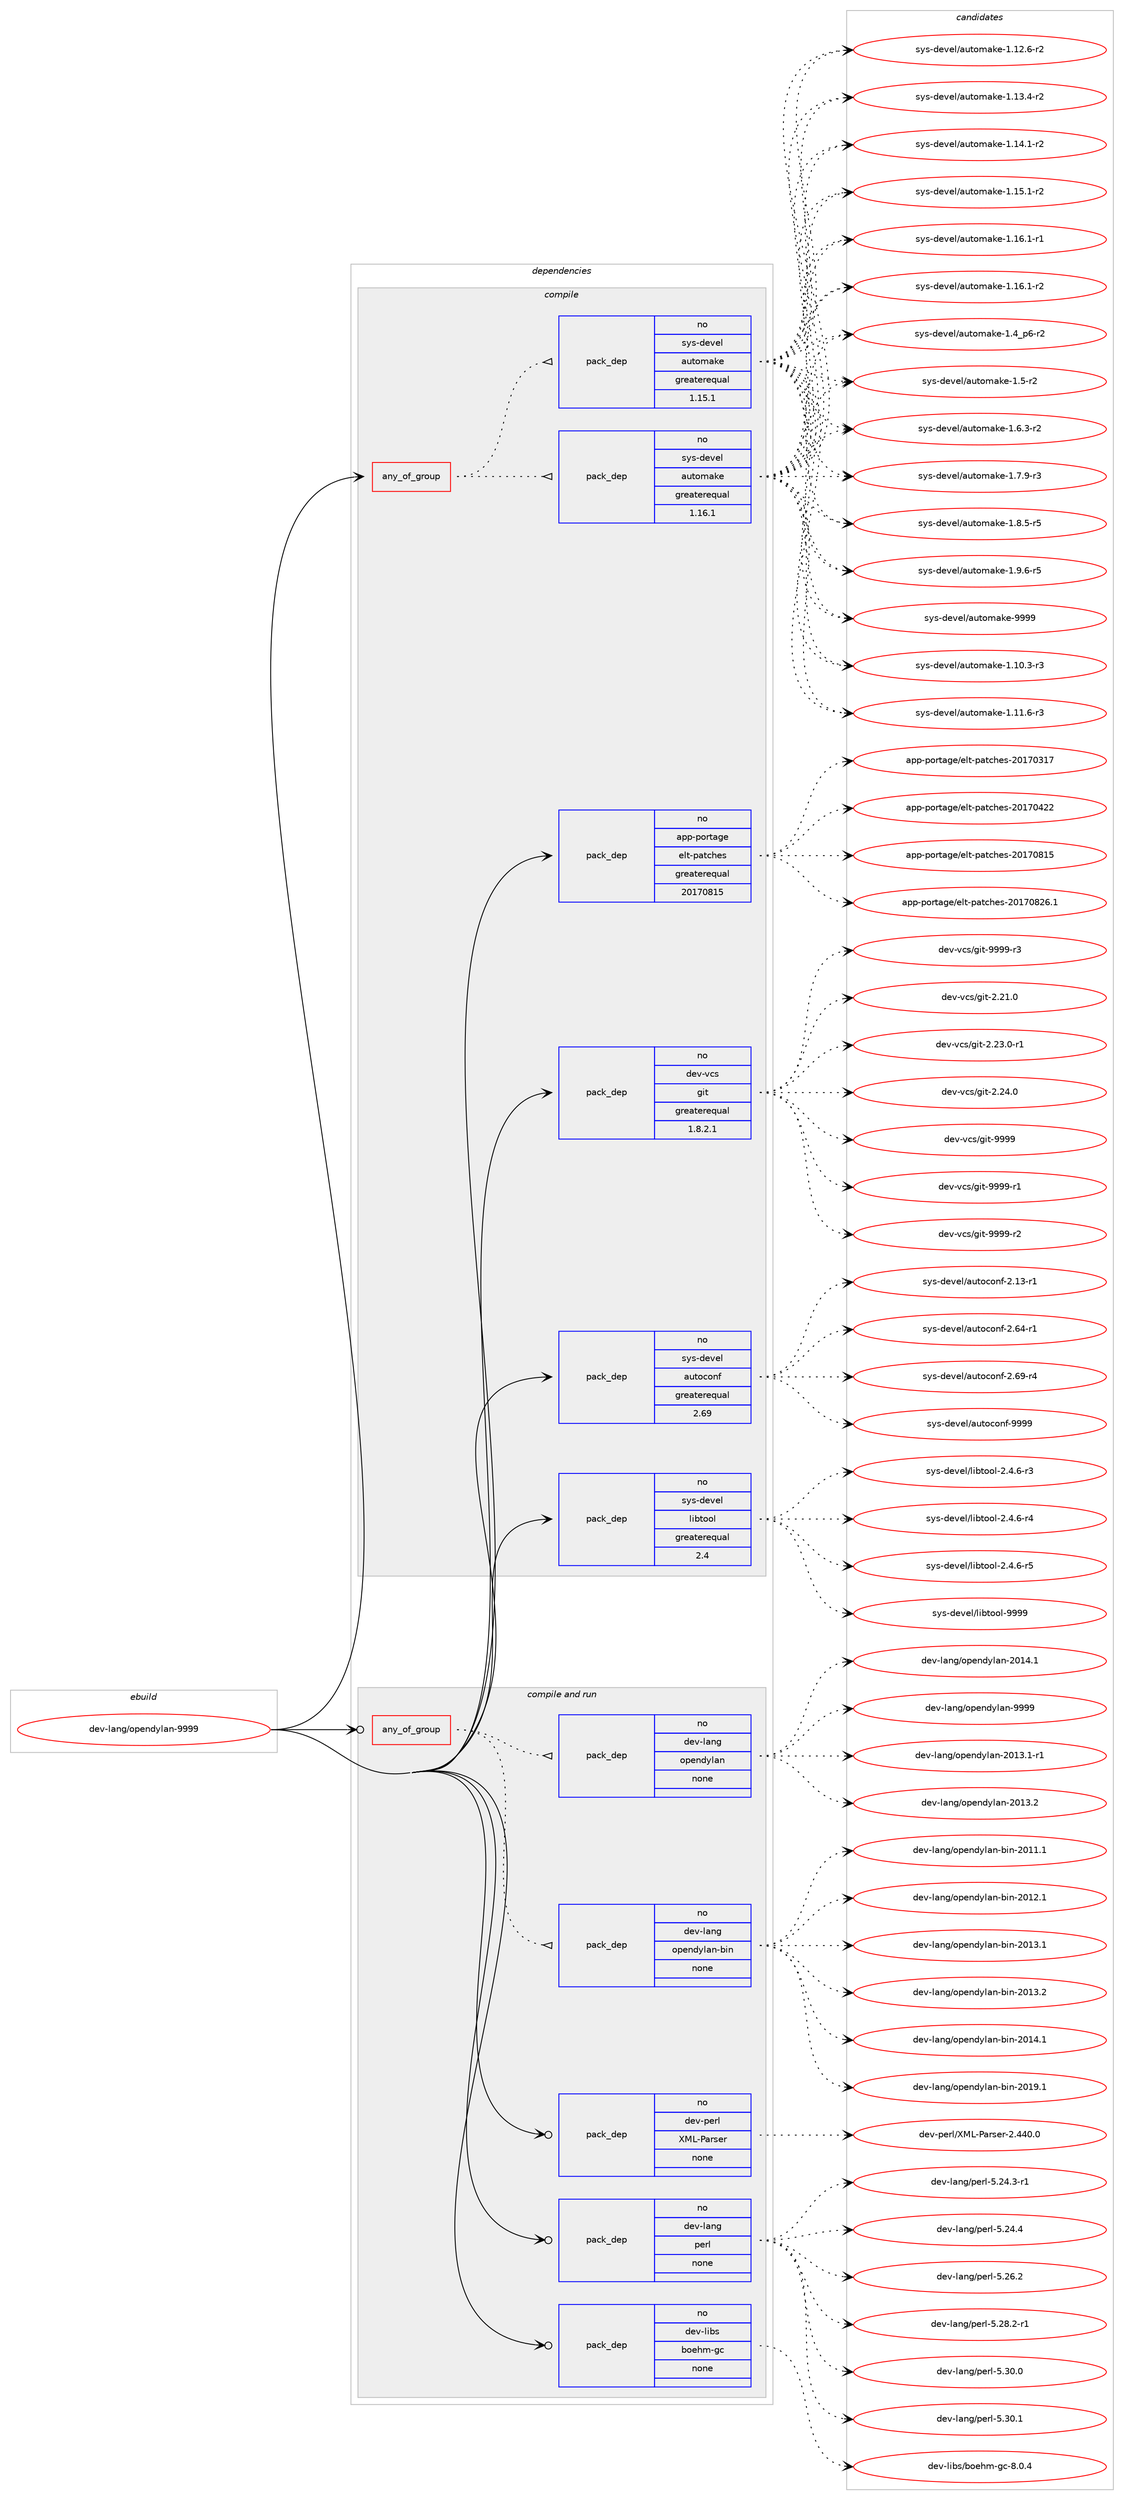 digraph prolog {

# *************
# Graph options
# *************

newrank=true;
concentrate=true;
compound=true;
graph [rankdir=LR,fontname=Helvetica,fontsize=10,ranksep=1.5];#, ranksep=2.5, nodesep=0.2];
edge  [arrowhead=vee];
node  [fontname=Helvetica,fontsize=10];

# **********
# The ebuild
# **********

subgraph cluster_leftcol {
color=gray;
rank=same;
label=<<i>ebuild</i>>;
id [label="dev-lang/opendylan-9999", color=red, width=4, href="../dev-lang/opendylan-9999.svg"];
}

# ****************
# The dependencies
# ****************

subgraph cluster_midcol {
color=gray;
label=<<i>dependencies</i>>;
subgraph cluster_compile {
fillcolor="#eeeeee";
style=filled;
label=<<i>compile</i>>;
subgraph any10890 {
dependency559257 [label=<<TABLE BORDER="0" CELLBORDER="1" CELLSPACING="0" CELLPADDING="4"><TR><TD CELLPADDING="10">any_of_group</TD></TR></TABLE>>, shape=none, color=red];subgraph pack417991 {
dependency559258 [label=<<TABLE BORDER="0" CELLBORDER="1" CELLSPACING="0" CELLPADDING="4" WIDTH="220"><TR><TD ROWSPAN="6" CELLPADDING="30">pack_dep</TD></TR><TR><TD WIDTH="110">no</TD></TR><TR><TD>sys-devel</TD></TR><TR><TD>automake</TD></TR><TR><TD>greaterequal</TD></TR><TR><TD>1.16.1</TD></TR></TABLE>>, shape=none, color=blue];
}
dependency559257:e -> dependency559258:w [weight=20,style="dotted",arrowhead="oinv"];
subgraph pack417992 {
dependency559259 [label=<<TABLE BORDER="0" CELLBORDER="1" CELLSPACING="0" CELLPADDING="4" WIDTH="220"><TR><TD ROWSPAN="6" CELLPADDING="30">pack_dep</TD></TR><TR><TD WIDTH="110">no</TD></TR><TR><TD>sys-devel</TD></TR><TR><TD>automake</TD></TR><TR><TD>greaterequal</TD></TR><TR><TD>1.15.1</TD></TR></TABLE>>, shape=none, color=blue];
}
dependency559257:e -> dependency559259:w [weight=20,style="dotted",arrowhead="oinv"];
}
id:e -> dependency559257:w [weight=20,style="solid",arrowhead="vee"];
subgraph pack417993 {
dependency559260 [label=<<TABLE BORDER="0" CELLBORDER="1" CELLSPACING="0" CELLPADDING="4" WIDTH="220"><TR><TD ROWSPAN="6" CELLPADDING="30">pack_dep</TD></TR><TR><TD WIDTH="110">no</TD></TR><TR><TD>app-portage</TD></TR><TR><TD>elt-patches</TD></TR><TR><TD>greaterequal</TD></TR><TR><TD>20170815</TD></TR></TABLE>>, shape=none, color=blue];
}
id:e -> dependency559260:w [weight=20,style="solid",arrowhead="vee"];
subgraph pack417994 {
dependency559261 [label=<<TABLE BORDER="0" CELLBORDER="1" CELLSPACING="0" CELLPADDING="4" WIDTH="220"><TR><TD ROWSPAN="6" CELLPADDING="30">pack_dep</TD></TR><TR><TD WIDTH="110">no</TD></TR><TR><TD>dev-vcs</TD></TR><TR><TD>git</TD></TR><TR><TD>greaterequal</TD></TR><TR><TD>1.8.2.1</TD></TR></TABLE>>, shape=none, color=blue];
}
id:e -> dependency559261:w [weight=20,style="solid",arrowhead="vee"];
subgraph pack417995 {
dependency559262 [label=<<TABLE BORDER="0" CELLBORDER="1" CELLSPACING="0" CELLPADDING="4" WIDTH="220"><TR><TD ROWSPAN="6" CELLPADDING="30">pack_dep</TD></TR><TR><TD WIDTH="110">no</TD></TR><TR><TD>sys-devel</TD></TR><TR><TD>autoconf</TD></TR><TR><TD>greaterequal</TD></TR><TR><TD>2.69</TD></TR></TABLE>>, shape=none, color=blue];
}
id:e -> dependency559262:w [weight=20,style="solid",arrowhead="vee"];
subgraph pack417996 {
dependency559263 [label=<<TABLE BORDER="0" CELLBORDER="1" CELLSPACING="0" CELLPADDING="4" WIDTH="220"><TR><TD ROWSPAN="6" CELLPADDING="30">pack_dep</TD></TR><TR><TD WIDTH="110">no</TD></TR><TR><TD>sys-devel</TD></TR><TR><TD>libtool</TD></TR><TR><TD>greaterequal</TD></TR><TR><TD>2.4</TD></TR></TABLE>>, shape=none, color=blue];
}
id:e -> dependency559263:w [weight=20,style="solid",arrowhead="vee"];
}
subgraph cluster_compileandrun {
fillcolor="#eeeeee";
style=filled;
label=<<i>compile and run</i>>;
subgraph any10891 {
dependency559264 [label=<<TABLE BORDER="0" CELLBORDER="1" CELLSPACING="0" CELLPADDING="4"><TR><TD CELLPADDING="10">any_of_group</TD></TR></TABLE>>, shape=none, color=red];subgraph pack417997 {
dependency559265 [label=<<TABLE BORDER="0" CELLBORDER="1" CELLSPACING="0" CELLPADDING="4" WIDTH="220"><TR><TD ROWSPAN="6" CELLPADDING="30">pack_dep</TD></TR><TR><TD WIDTH="110">no</TD></TR><TR><TD>dev-lang</TD></TR><TR><TD>opendylan-bin</TD></TR><TR><TD>none</TD></TR><TR><TD></TD></TR></TABLE>>, shape=none, color=blue];
}
dependency559264:e -> dependency559265:w [weight=20,style="dotted",arrowhead="oinv"];
subgraph pack417998 {
dependency559266 [label=<<TABLE BORDER="0" CELLBORDER="1" CELLSPACING="0" CELLPADDING="4" WIDTH="220"><TR><TD ROWSPAN="6" CELLPADDING="30">pack_dep</TD></TR><TR><TD WIDTH="110">no</TD></TR><TR><TD>dev-lang</TD></TR><TR><TD>opendylan</TD></TR><TR><TD>none</TD></TR><TR><TD></TD></TR></TABLE>>, shape=none, color=blue];
}
dependency559264:e -> dependency559266:w [weight=20,style="dotted",arrowhead="oinv"];
}
id:e -> dependency559264:w [weight=20,style="solid",arrowhead="odotvee"];
subgraph pack417999 {
dependency559267 [label=<<TABLE BORDER="0" CELLBORDER="1" CELLSPACING="0" CELLPADDING="4" WIDTH="220"><TR><TD ROWSPAN="6" CELLPADDING="30">pack_dep</TD></TR><TR><TD WIDTH="110">no</TD></TR><TR><TD>dev-lang</TD></TR><TR><TD>perl</TD></TR><TR><TD>none</TD></TR><TR><TD></TD></TR></TABLE>>, shape=none, color=blue];
}
id:e -> dependency559267:w [weight=20,style="solid",arrowhead="odotvee"];
subgraph pack418000 {
dependency559268 [label=<<TABLE BORDER="0" CELLBORDER="1" CELLSPACING="0" CELLPADDING="4" WIDTH="220"><TR><TD ROWSPAN="6" CELLPADDING="30">pack_dep</TD></TR><TR><TD WIDTH="110">no</TD></TR><TR><TD>dev-libs</TD></TR><TR><TD>boehm-gc</TD></TR><TR><TD>none</TD></TR><TR><TD></TD></TR></TABLE>>, shape=none, color=blue];
}
id:e -> dependency559268:w [weight=20,style="solid",arrowhead="odotvee"];
subgraph pack418001 {
dependency559269 [label=<<TABLE BORDER="0" CELLBORDER="1" CELLSPACING="0" CELLPADDING="4" WIDTH="220"><TR><TD ROWSPAN="6" CELLPADDING="30">pack_dep</TD></TR><TR><TD WIDTH="110">no</TD></TR><TR><TD>dev-perl</TD></TR><TR><TD>XML-Parser</TD></TR><TR><TD>none</TD></TR><TR><TD></TD></TR></TABLE>>, shape=none, color=blue];
}
id:e -> dependency559269:w [weight=20,style="solid",arrowhead="odotvee"];
}
subgraph cluster_run {
fillcolor="#eeeeee";
style=filled;
label=<<i>run</i>>;
}
}

# **************
# The candidates
# **************

subgraph cluster_choices {
rank=same;
color=gray;
label=<<i>candidates</i>>;

subgraph choice417991 {
color=black;
nodesep=1;
choice11512111545100101118101108479711711611110997107101454946494846514511451 [label="sys-devel/automake-1.10.3-r3", color=red, width=4,href="../sys-devel/automake-1.10.3-r3.svg"];
choice11512111545100101118101108479711711611110997107101454946494946544511451 [label="sys-devel/automake-1.11.6-r3", color=red, width=4,href="../sys-devel/automake-1.11.6-r3.svg"];
choice11512111545100101118101108479711711611110997107101454946495046544511450 [label="sys-devel/automake-1.12.6-r2", color=red, width=4,href="../sys-devel/automake-1.12.6-r2.svg"];
choice11512111545100101118101108479711711611110997107101454946495146524511450 [label="sys-devel/automake-1.13.4-r2", color=red, width=4,href="../sys-devel/automake-1.13.4-r2.svg"];
choice11512111545100101118101108479711711611110997107101454946495246494511450 [label="sys-devel/automake-1.14.1-r2", color=red, width=4,href="../sys-devel/automake-1.14.1-r2.svg"];
choice11512111545100101118101108479711711611110997107101454946495346494511450 [label="sys-devel/automake-1.15.1-r2", color=red, width=4,href="../sys-devel/automake-1.15.1-r2.svg"];
choice11512111545100101118101108479711711611110997107101454946495446494511449 [label="sys-devel/automake-1.16.1-r1", color=red, width=4,href="../sys-devel/automake-1.16.1-r1.svg"];
choice11512111545100101118101108479711711611110997107101454946495446494511450 [label="sys-devel/automake-1.16.1-r2", color=red, width=4,href="../sys-devel/automake-1.16.1-r2.svg"];
choice115121115451001011181011084797117116111109971071014549465295112544511450 [label="sys-devel/automake-1.4_p6-r2", color=red, width=4,href="../sys-devel/automake-1.4_p6-r2.svg"];
choice11512111545100101118101108479711711611110997107101454946534511450 [label="sys-devel/automake-1.5-r2", color=red, width=4,href="../sys-devel/automake-1.5-r2.svg"];
choice115121115451001011181011084797117116111109971071014549465446514511450 [label="sys-devel/automake-1.6.3-r2", color=red, width=4,href="../sys-devel/automake-1.6.3-r2.svg"];
choice115121115451001011181011084797117116111109971071014549465546574511451 [label="sys-devel/automake-1.7.9-r3", color=red, width=4,href="../sys-devel/automake-1.7.9-r3.svg"];
choice115121115451001011181011084797117116111109971071014549465646534511453 [label="sys-devel/automake-1.8.5-r5", color=red, width=4,href="../sys-devel/automake-1.8.5-r5.svg"];
choice115121115451001011181011084797117116111109971071014549465746544511453 [label="sys-devel/automake-1.9.6-r5", color=red, width=4,href="../sys-devel/automake-1.9.6-r5.svg"];
choice115121115451001011181011084797117116111109971071014557575757 [label="sys-devel/automake-9999", color=red, width=4,href="../sys-devel/automake-9999.svg"];
dependency559258:e -> choice11512111545100101118101108479711711611110997107101454946494846514511451:w [style=dotted,weight="100"];
dependency559258:e -> choice11512111545100101118101108479711711611110997107101454946494946544511451:w [style=dotted,weight="100"];
dependency559258:e -> choice11512111545100101118101108479711711611110997107101454946495046544511450:w [style=dotted,weight="100"];
dependency559258:e -> choice11512111545100101118101108479711711611110997107101454946495146524511450:w [style=dotted,weight="100"];
dependency559258:e -> choice11512111545100101118101108479711711611110997107101454946495246494511450:w [style=dotted,weight="100"];
dependency559258:e -> choice11512111545100101118101108479711711611110997107101454946495346494511450:w [style=dotted,weight="100"];
dependency559258:e -> choice11512111545100101118101108479711711611110997107101454946495446494511449:w [style=dotted,weight="100"];
dependency559258:e -> choice11512111545100101118101108479711711611110997107101454946495446494511450:w [style=dotted,weight="100"];
dependency559258:e -> choice115121115451001011181011084797117116111109971071014549465295112544511450:w [style=dotted,weight="100"];
dependency559258:e -> choice11512111545100101118101108479711711611110997107101454946534511450:w [style=dotted,weight="100"];
dependency559258:e -> choice115121115451001011181011084797117116111109971071014549465446514511450:w [style=dotted,weight="100"];
dependency559258:e -> choice115121115451001011181011084797117116111109971071014549465546574511451:w [style=dotted,weight="100"];
dependency559258:e -> choice115121115451001011181011084797117116111109971071014549465646534511453:w [style=dotted,weight="100"];
dependency559258:e -> choice115121115451001011181011084797117116111109971071014549465746544511453:w [style=dotted,weight="100"];
dependency559258:e -> choice115121115451001011181011084797117116111109971071014557575757:w [style=dotted,weight="100"];
}
subgraph choice417992 {
color=black;
nodesep=1;
choice11512111545100101118101108479711711611110997107101454946494846514511451 [label="sys-devel/automake-1.10.3-r3", color=red, width=4,href="../sys-devel/automake-1.10.3-r3.svg"];
choice11512111545100101118101108479711711611110997107101454946494946544511451 [label="sys-devel/automake-1.11.6-r3", color=red, width=4,href="../sys-devel/automake-1.11.6-r3.svg"];
choice11512111545100101118101108479711711611110997107101454946495046544511450 [label="sys-devel/automake-1.12.6-r2", color=red, width=4,href="../sys-devel/automake-1.12.6-r2.svg"];
choice11512111545100101118101108479711711611110997107101454946495146524511450 [label="sys-devel/automake-1.13.4-r2", color=red, width=4,href="../sys-devel/automake-1.13.4-r2.svg"];
choice11512111545100101118101108479711711611110997107101454946495246494511450 [label="sys-devel/automake-1.14.1-r2", color=red, width=4,href="../sys-devel/automake-1.14.1-r2.svg"];
choice11512111545100101118101108479711711611110997107101454946495346494511450 [label="sys-devel/automake-1.15.1-r2", color=red, width=4,href="../sys-devel/automake-1.15.1-r2.svg"];
choice11512111545100101118101108479711711611110997107101454946495446494511449 [label="sys-devel/automake-1.16.1-r1", color=red, width=4,href="../sys-devel/automake-1.16.1-r1.svg"];
choice11512111545100101118101108479711711611110997107101454946495446494511450 [label="sys-devel/automake-1.16.1-r2", color=red, width=4,href="../sys-devel/automake-1.16.1-r2.svg"];
choice115121115451001011181011084797117116111109971071014549465295112544511450 [label="sys-devel/automake-1.4_p6-r2", color=red, width=4,href="../sys-devel/automake-1.4_p6-r2.svg"];
choice11512111545100101118101108479711711611110997107101454946534511450 [label="sys-devel/automake-1.5-r2", color=red, width=4,href="../sys-devel/automake-1.5-r2.svg"];
choice115121115451001011181011084797117116111109971071014549465446514511450 [label="sys-devel/automake-1.6.3-r2", color=red, width=4,href="../sys-devel/automake-1.6.3-r2.svg"];
choice115121115451001011181011084797117116111109971071014549465546574511451 [label="sys-devel/automake-1.7.9-r3", color=red, width=4,href="../sys-devel/automake-1.7.9-r3.svg"];
choice115121115451001011181011084797117116111109971071014549465646534511453 [label="sys-devel/automake-1.8.5-r5", color=red, width=4,href="../sys-devel/automake-1.8.5-r5.svg"];
choice115121115451001011181011084797117116111109971071014549465746544511453 [label="sys-devel/automake-1.9.6-r5", color=red, width=4,href="../sys-devel/automake-1.9.6-r5.svg"];
choice115121115451001011181011084797117116111109971071014557575757 [label="sys-devel/automake-9999", color=red, width=4,href="../sys-devel/automake-9999.svg"];
dependency559259:e -> choice11512111545100101118101108479711711611110997107101454946494846514511451:w [style=dotted,weight="100"];
dependency559259:e -> choice11512111545100101118101108479711711611110997107101454946494946544511451:w [style=dotted,weight="100"];
dependency559259:e -> choice11512111545100101118101108479711711611110997107101454946495046544511450:w [style=dotted,weight="100"];
dependency559259:e -> choice11512111545100101118101108479711711611110997107101454946495146524511450:w [style=dotted,weight="100"];
dependency559259:e -> choice11512111545100101118101108479711711611110997107101454946495246494511450:w [style=dotted,weight="100"];
dependency559259:e -> choice11512111545100101118101108479711711611110997107101454946495346494511450:w [style=dotted,weight="100"];
dependency559259:e -> choice11512111545100101118101108479711711611110997107101454946495446494511449:w [style=dotted,weight="100"];
dependency559259:e -> choice11512111545100101118101108479711711611110997107101454946495446494511450:w [style=dotted,weight="100"];
dependency559259:e -> choice115121115451001011181011084797117116111109971071014549465295112544511450:w [style=dotted,weight="100"];
dependency559259:e -> choice11512111545100101118101108479711711611110997107101454946534511450:w [style=dotted,weight="100"];
dependency559259:e -> choice115121115451001011181011084797117116111109971071014549465446514511450:w [style=dotted,weight="100"];
dependency559259:e -> choice115121115451001011181011084797117116111109971071014549465546574511451:w [style=dotted,weight="100"];
dependency559259:e -> choice115121115451001011181011084797117116111109971071014549465646534511453:w [style=dotted,weight="100"];
dependency559259:e -> choice115121115451001011181011084797117116111109971071014549465746544511453:w [style=dotted,weight="100"];
dependency559259:e -> choice115121115451001011181011084797117116111109971071014557575757:w [style=dotted,weight="100"];
}
subgraph choice417993 {
color=black;
nodesep=1;
choice97112112451121111141169710310147101108116451129711699104101115455048495548514955 [label="app-portage/elt-patches-20170317", color=red, width=4,href="../app-portage/elt-patches-20170317.svg"];
choice97112112451121111141169710310147101108116451129711699104101115455048495548525050 [label="app-portage/elt-patches-20170422", color=red, width=4,href="../app-portage/elt-patches-20170422.svg"];
choice97112112451121111141169710310147101108116451129711699104101115455048495548564953 [label="app-portage/elt-patches-20170815", color=red, width=4,href="../app-portage/elt-patches-20170815.svg"];
choice971121124511211111411697103101471011081164511297116991041011154550484955485650544649 [label="app-portage/elt-patches-20170826.1", color=red, width=4,href="../app-portage/elt-patches-20170826.1.svg"];
dependency559260:e -> choice97112112451121111141169710310147101108116451129711699104101115455048495548514955:w [style=dotted,weight="100"];
dependency559260:e -> choice97112112451121111141169710310147101108116451129711699104101115455048495548525050:w [style=dotted,weight="100"];
dependency559260:e -> choice97112112451121111141169710310147101108116451129711699104101115455048495548564953:w [style=dotted,weight="100"];
dependency559260:e -> choice971121124511211111411697103101471011081164511297116991041011154550484955485650544649:w [style=dotted,weight="100"];
}
subgraph choice417994 {
color=black;
nodesep=1;
choice10010111845118991154710310511645504650494648 [label="dev-vcs/git-2.21.0", color=red, width=4,href="../dev-vcs/git-2.21.0.svg"];
choice100101118451189911547103105116455046505146484511449 [label="dev-vcs/git-2.23.0-r1", color=red, width=4,href="../dev-vcs/git-2.23.0-r1.svg"];
choice10010111845118991154710310511645504650524648 [label="dev-vcs/git-2.24.0", color=red, width=4,href="../dev-vcs/git-2.24.0.svg"];
choice1001011184511899115471031051164557575757 [label="dev-vcs/git-9999", color=red, width=4,href="../dev-vcs/git-9999.svg"];
choice10010111845118991154710310511645575757574511449 [label="dev-vcs/git-9999-r1", color=red, width=4,href="../dev-vcs/git-9999-r1.svg"];
choice10010111845118991154710310511645575757574511450 [label="dev-vcs/git-9999-r2", color=red, width=4,href="../dev-vcs/git-9999-r2.svg"];
choice10010111845118991154710310511645575757574511451 [label="dev-vcs/git-9999-r3", color=red, width=4,href="../dev-vcs/git-9999-r3.svg"];
dependency559261:e -> choice10010111845118991154710310511645504650494648:w [style=dotted,weight="100"];
dependency559261:e -> choice100101118451189911547103105116455046505146484511449:w [style=dotted,weight="100"];
dependency559261:e -> choice10010111845118991154710310511645504650524648:w [style=dotted,weight="100"];
dependency559261:e -> choice1001011184511899115471031051164557575757:w [style=dotted,weight="100"];
dependency559261:e -> choice10010111845118991154710310511645575757574511449:w [style=dotted,weight="100"];
dependency559261:e -> choice10010111845118991154710310511645575757574511450:w [style=dotted,weight="100"];
dependency559261:e -> choice10010111845118991154710310511645575757574511451:w [style=dotted,weight="100"];
}
subgraph choice417995 {
color=black;
nodesep=1;
choice1151211154510010111810110847971171161119911111010245504649514511449 [label="sys-devel/autoconf-2.13-r1", color=red, width=4,href="../sys-devel/autoconf-2.13-r1.svg"];
choice1151211154510010111810110847971171161119911111010245504654524511449 [label="sys-devel/autoconf-2.64-r1", color=red, width=4,href="../sys-devel/autoconf-2.64-r1.svg"];
choice1151211154510010111810110847971171161119911111010245504654574511452 [label="sys-devel/autoconf-2.69-r4", color=red, width=4,href="../sys-devel/autoconf-2.69-r4.svg"];
choice115121115451001011181011084797117116111991111101024557575757 [label="sys-devel/autoconf-9999", color=red, width=4,href="../sys-devel/autoconf-9999.svg"];
dependency559262:e -> choice1151211154510010111810110847971171161119911111010245504649514511449:w [style=dotted,weight="100"];
dependency559262:e -> choice1151211154510010111810110847971171161119911111010245504654524511449:w [style=dotted,weight="100"];
dependency559262:e -> choice1151211154510010111810110847971171161119911111010245504654574511452:w [style=dotted,weight="100"];
dependency559262:e -> choice115121115451001011181011084797117116111991111101024557575757:w [style=dotted,weight="100"];
}
subgraph choice417996 {
color=black;
nodesep=1;
choice1151211154510010111810110847108105981161111111084550465246544511451 [label="sys-devel/libtool-2.4.6-r3", color=red, width=4,href="../sys-devel/libtool-2.4.6-r3.svg"];
choice1151211154510010111810110847108105981161111111084550465246544511452 [label="sys-devel/libtool-2.4.6-r4", color=red, width=4,href="../sys-devel/libtool-2.4.6-r4.svg"];
choice1151211154510010111810110847108105981161111111084550465246544511453 [label="sys-devel/libtool-2.4.6-r5", color=red, width=4,href="../sys-devel/libtool-2.4.6-r5.svg"];
choice1151211154510010111810110847108105981161111111084557575757 [label="sys-devel/libtool-9999", color=red, width=4,href="../sys-devel/libtool-9999.svg"];
dependency559263:e -> choice1151211154510010111810110847108105981161111111084550465246544511451:w [style=dotted,weight="100"];
dependency559263:e -> choice1151211154510010111810110847108105981161111111084550465246544511452:w [style=dotted,weight="100"];
dependency559263:e -> choice1151211154510010111810110847108105981161111111084550465246544511453:w [style=dotted,weight="100"];
dependency559263:e -> choice1151211154510010111810110847108105981161111111084557575757:w [style=dotted,weight="100"];
}
subgraph choice417997 {
color=black;
nodesep=1;
choice10010111845108971101034711111210111010012110897110459810511045504849494649 [label="dev-lang/opendylan-bin-2011.1", color=red, width=4,href="../dev-lang/opendylan-bin-2011.1.svg"];
choice10010111845108971101034711111210111010012110897110459810511045504849504649 [label="dev-lang/opendylan-bin-2012.1", color=red, width=4,href="../dev-lang/opendylan-bin-2012.1.svg"];
choice10010111845108971101034711111210111010012110897110459810511045504849514649 [label="dev-lang/opendylan-bin-2013.1", color=red, width=4,href="../dev-lang/opendylan-bin-2013.1.svg"];
choice10010111845108971101034711111210111010012110897110459810511045504849514650 [label="dev-lang/opendylan-bin-2013.2", color=red, width=4,href="../dev-lang/opendylan-bin-2013.2.svg"];
choice10010111845108971101034711111210111010012110897110459810511045504849524649 [label="dev-lang/opendylan-bin-2014.1", color=red, width=4,href="../dev-lang/opendylan-bin-2014.1.svg"];
choice10010111845108971101034711111210111010012110897110459810511045504849574649 [label="dev-lang/opendylan-bin-2019.1", color=red, width=4,href="../dev-lang/opendylan-bin-2019.1.svg"];
dependency559265:e -> choice10010111845108971101034711111210111010012110897110459810511045504849494649:w [style=dotted,weight="100"];
dependency559265:e -> choice10010111845108971101034711111210111010012110897110459810511045504849504649:w [style=dotted,weight="100"];
dependency559265:e -> choice10010111845108971101034711111210111010012110897110459810511045504849514649:w [style=dotted,weight="100"];
dependency559265:e -> choice10010111845108971101034711111210111010012110897110459810511045504849514650:w [style=dotted,weight="100"];
dependency559265:e -> choice10010111845108971101034711111210111010012110897110459810511045504849524649:w [style=dotted,weight="100"];
dependency559265:e -> choice10010111845108971101034711111210111010012110897110459810511045504849574649:w [style=dotted,weight="100"];
}
subgraph choice417998 {
color=black;
nodesep=1;
choice10010111845108971101034711111210111010012110897110455048495146494511449 [label="dev-lang/opendylan-2013.1-r1", color=red, width=4,href="../dev-lang/opendylan-2013.1-r1.svg"];
choice1001011184510897110103471111121011101001211089711045504849514650 [label="dev-lang/opendylan-2013.2", color=red, width=4,href="../dev-lang/opendylan-2013.2.svg"];
choice1001011184510897110103471111121011101001211089711045504849524649 [label="dev-lang/opendylan-2014.1", color=red, width=4,href="../dev-lang/opendylan-2014.1.svg"];
choice100101118451089711010347111112101110100121108971104557575757 [label="dev-lang/opendylan-9999", color=red, width=4,href="../dev-lang/opendylan-9999.svg"];
dependency559266:e -> choice10010111845108971101034711111210111010012110897110455048495146494511449:w [style=dotted,weight="100"];
dependency559266:e -> choice1001011184510897110103471111121011101001211089711045504849514650:w [style=dotted,weight="100"];
dependency559266:e -> choice1001011184510897110103471111121011101001211089711045504849524649:w [style=dotted,weight="100"];
dependency559266:e -> choice100101118451089711010347111112101110100121108971104557575757:w [style=dotted,weight="100"];
}
subgraph choice417999 {
color=black;
nodesep=1;
choice100101118451089711010347112101114108455346505246514511449 [label="dev-lang/perl-5.24.3-r1", color=red, width=4,href="../dev-lang/perl-5.24.3-r1.svg"];
choice10010111845108971101034711210111410845534650524652 [label="dev-lang/perl-5.24.4", color=red, width=4,href="../dev-lang/perl-5.24.4.svg"];
choice10010111845108971101034711210111410845534650544650 [label="dev-lang/perl-5.26.2", color=red, width=4,href="../dev-lang/perl-5.26.2.svg"];
choice100101118451089711010347112101114108455346505646504511449 [label="dev-lang/perl-5.28.2-r1", color=red, width=4,href="../dev-lang/perl-5.28.2-r1.svg"];
choice10010111845108971101034711210111410845534651484648 [label="dev-lang/perl-5.30.0", color=red, width=4,href="../dev-lang/perl-5.30.0.svg"];
choice10010111845108971101034711210111410845534651484649 [label="dev-lang/perl-5.30.1", color=red, width=4,href="../dev-lang/perl-5.30.1.svg"];
dependency559267:e -> choice100101118451089711010347112101114108455346505246514511449:w [style=dotted,weight="100"];
dependency559267:e -> choice10010111845108971101034711210111410845534650524652:w [style=dotted,weight="100"];
dependency559267:e -> choice10010111845108971101034711210111410845534650544650:w [style=dotted,weight="100"];
dependency559267:e -> choice100101118451089711010347112101114108455346505646504511449:w [style=dotted,weight="100"];
dependency559267:e -> choice10010111845108971101034711210111410845534651484648:w [style=dotted,weight="100"];
dependency559267:e -> choice10010111845108971101034711210111410845534651484649:w [style=dotted,weight="100"];
}
subgraph choice418000 {
color=black;
nodesep=1;
choice100101118451081059811547981111011041094510399455646484652 [label="dev-libs/boehm-gc-8.0.4", color=red, width=4,href="../dev-libs/boehm-gc-8.0.4.svg"];
dependency559268:e -> choice100101118451081059811547981111011041094510399455646484652:w [style=dotted,weight="100"];
}
subgraph choice418001 {
color=black;
nodesep=1;
choice10010111845112101114108478877764580971141151011144550465252484648 [label="dev-perl/XML-Parser-2.440.0", color=red, width=4,href="../dev-perl/XML-Parser-2.440.0.svg"];
dependency559269:e -> choice10010111845112101114108478877764580971141151011144550465252484648:w [style=dotted,weight="100"];
}
}

}
